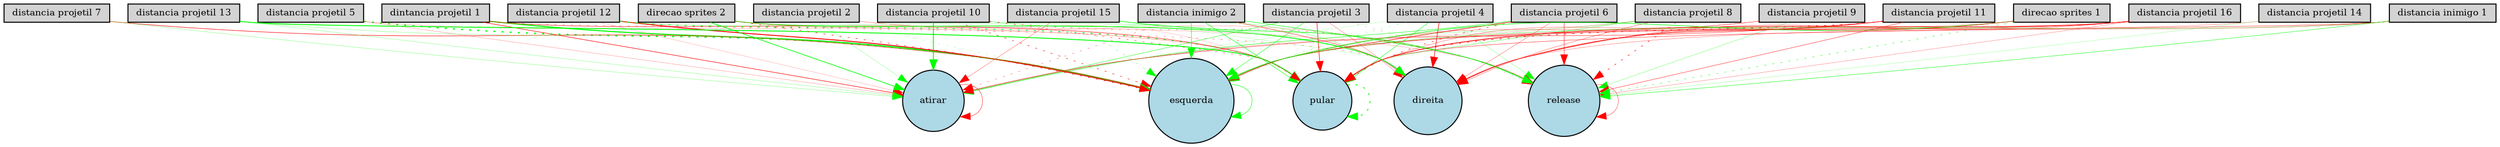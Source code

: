 digraph {
	node [fontsize=9 height=0.2 shape=circle width=0.2]
	"dintancia projetil 1" [fillcolor=lightgray shape=box style=filled]
	"distancia projetil 2" [fillcolor=lightgray shape=box style=filled]
	"distancia projetil 3" [fillcolor=lightgray shape=box style=filled]
	"distancia projetil 4" [fillcolor=lightgray shape=box style=filled]
	"distancia projetil 5" [fillcolor=lightgray shape=box style=filled]
	"distancia projetil 6" [fillcolor=lightgray shape=box style=filled]
	"distancia projetil 7" [fillcolor=lightgray shape=box style=filled]
	"distancia projetil 8" [fillcolor=lightgray shape=box style=filled]
	"distancia projetil 9" [fillcolor=lightgray shape=box style=filled]
	"distancia projetil 10" [fillcolor=lightgray shape=box style=filled]
	"distancia projetil 11" [fillcolor=lightgray shape=box style=filled]
	"distancia projetil 12" [fillcolor=lightgray shape=box style=filled]
	"distancia projetil 13" [fillcolor=lightgray shape=box style=filled]
	"distancia projetil 14" [fillcolor=lightgray shape=box style=filled]
	"distancia projetil 15" [fillcolor=lightgray shape=box style=filled]
	"distancia projetil 16" [fillcolor=lightgray shape=box style=filled]
	"distancia inimigo 1" [fillcolor=lightgray shape=box style=filled]
	"distancia inimigo 2" [fillcolor=lightgray shape=box style=filled]
	"direcao sprites 1" [fillcolor=lightgray shape=box style=filled]
	"direcao sprites 2" [fillcolor=lightgray shape=box style=filled]
	esquerda [fillcolor=lightblue style=filled]
	direita [fillcolor=lightblue style=filled]
	pular [fillcolor=lightblue style=filled]
	atirar [fillcolor=lightblue style=filled]
	release [fillcolor=lightblue style=filled]
	"direcao sprites 2" -> pular [color=red penwidth=0.216862227922 style=solid]
	"distancia projetil 10" -> pular [color=red penwidth=0.314095073101 style=dotted]
	"distancia projetil 2" -> esquerda [color=green penwidth=0.150437185197 style=dotted]
	"distancia projetil 11" -> direita [color=red penwidth=0.491235628429 style=solid]
	"distancia inimigo 1" -> esquerda [color=green penwidth=0.267846633352 style=solid]
	"distancia projetil 9" -> pular [color=red penwidth=0.223020482932 style=solid]
	"distancia projetil 12" -> esquerda [color=red penwidth=0.884114285613 style=solid]
	"distancia projetil 8" -> direita [color=red penwidth=0.248204286157 style=solid]
	"distancia inimigo 2" -> direita [color=red penwidth=0.340050778316 style=solid]
	"distancia projetil 13" -> atirar [color=green penwidth=0.172228704382 style=solid]
	"dintancia projetil 1" -> pular [color=red penwidth=0.41618863032 style=solid]
	"distancia projetil 3" -> atirar [color=green penwidth=0.347878991848 style=solid]
	"distancia inimigo 1" -> release [color=green penwidth=0.367633250953 style=solid]
	"distancia projetil 8" -> release [color=red penwidth=0.471173320895 style=dotted]
	"direcao sprites 2" -> atirar [color=green penwidth=0.650081726617 style=solid]
	"dintancia projetil 1" -> esquerda [color=green penwidth=1.04430422427 style=solid]
	"distancia projetil 10" -> atirar [color=green penwidth=0.868216559018 style=solid]
	"dintancia projetil 1" -> direita [color=red penwidth=0.235584858601 style=dotted]
	"direcao sprites 1" -> pular [color=red penwidth=0.186309505618 style=solid]
	atirar -> atirar [color=red penwidth=0.344001218077 style=solid]
	"distancia projetil 16" -> release [color=red penwidth=0.182581138191 style=solid]
	"distancia projetil 16" -> pular [color=red penwidth=0.61474304579 style=solid]
	"distancia projetil 6" -> esquerda [color=red penwidth=0.531541387377 style=solid]
	release -> release [color=red penwidth=0.294172000568 style=solid]
	"distancia projetil 12" -> direita [color=green penwidth=0.19651498603 style=solid]
	"distancia projetil 15" -> direita [color=green penwidth=0.112085278999 style=solid]
	"distancia projetil 4" -> atirar [color=green penwidth=0.114901265121 style=solid]
	"distancia projetil 10" -> release [color=red penwidth=0.266732853974 style=dotted]
	"distancia projetil 11" -> release [color=red penwidth=0.327329079959 style=solid]
	"distancia projetil 16" -> esquerda [color=red penwidth=0.403362336452 style=solid]
	"distancia projetil 5" -> release [color=red penwidth=0.14302601775 style=solid]
	"distancia projetil 8" -> pular [color=green penwidth=0.274517702292 style=solid]
	pular -> pular [color=green penwidth=0.813836702261 style=dotted]
	"distancia projetil 3" -> pular [color=red penwidth=0.532753343751 style=solid]
	"distancia inimigo 2" -> pular [color=green penwidth=0.416077934349 style=solid]
	"distancia projetil 10" -> esquerda [color=red penwidth=0.429557531954 style=dotted]
	"distancia projetil 15" -> release [color=green penwidth=0.52854924363 style=solid]
	"distancia projetil 6" -> release [color=red penwidth=0.372013594199 style=solid]
	"distancia projetil 5" -> esquerda [color=green penwidth=1.24712894994 style=dotted]
	"direcao sprites 1" -> direita [color=red penwidth=0.323772740063 style=solid]
	esquerda -> esquerda [color=green penwidth=0.427696168704 style=solid]
	"distancia projetil 13" -> pular [color=green penwidth=0.853097297211 style=solid]
	"distancia inimigo 1" -> pular [color=red penwidth=0.326030103546 style=solid]
	"direcao sprites 2" -> esquerda [color=red penwidth=0.432164400363 style=dotted]
	"distancia projetil 12" -> pular [color=green penwidth=0.804363571949 style=dotted]
	"distancia projetil 15" -> esquerda [color=green penwidth=0.257616607916 style=dotted]
	"distancia projetil 2" -> pular [color=red penwidth=0.112371984655 style=solid]
	"distancia projetil 11" -> atirar [color=red penwidth=0.34559927787 style=solid]
	"distancia projetil 16" -> direita [color=red penwidth=0.321136589895 style=solid]
	"distancia projetil 3" -> direita [color=red penwidth=0.193626739044 style=solid]
	"distancia projetil 8" -> atirar [color=red penwidth=0.135424628543 style=solid]
	"distancia projetil 9" -> esquerda [color=red penwidth=0.21864876775 style=solid]
	"distancia projetil 14" -> release [color=green penwidth=0.145250008447 style=solid]
	"distancia projetil 4" -> esquerda [color=green penwidth=0.202316936029 style=dotted]
	"distancia inimigo 2" -> atirar [color=red penwidth=0.241683991423 style=dotted]
	"distancia projetil 10" -> direita [color=green penwidth=0.210945816202 style=solid]
	"distancia projetil 5" -> atirar [color=red penwidth=0.155256440813 style=solid]
	"direcao sprites 1" -> esquerda [color=green penwidth=0.533301262616 style=solid]
	"distancia projetil 9" -> release [color=green penwidth=0.206558818211 style=solid]
	"distancia projetil 14" -> esquerda [color=red penwidth=0.201173611483 style=solid]
	"distancia projetil 6" -> direita [color=red penwidth=0.227542644209 style=solid]
	"distancia projetil 4" -> release [color=green penwidth=0.172200580443 style=solid]
	"direcao sprites 2" -> direita [color=green penwidth=0.692135056162 style=solid]
	"distancia projetil 12" -> atirar [color=red penwidth=0.125937610293 style=solid]
	"distancia projetil 4" -> pular [color=green penwidth=0.374155983955 style=solid]
	"dintancia projetil 1" -> atirar [color=red penwidth=0.486955794143 style=solid]
	"distancia inimigo 2" -> release [color=green penwidth=0.459585406949 style=solid]
	"distancia projetil 7" -> atirar [color=green penwidth=0.183653747293 style=solid]
	"distancia projetil 11" -> pular [color=red penwidth=0.571163664582 style=dotted]
	"distancia projetil 7" -> esquerda [color=red penwidth=0.461943298448 style=solid]
	"distancia projetil 3" -> esquerda [color=green penwidth=0.374833944509 style=solid]
	"distancia projetil 6" -> pular [color=red penwidth=0.458714611426 style=dotted]
	"distancia projetil 2" -> atirar [color=green penwidth=0.157645343517 style=solid]
	"distancia projetil 15" -> atirar [color=red penwidth=0.222142748945 style=solid]
	"distancia projetil 4" -> direita [color=red penwidth=0.542369172659 style=solid]
	"distancia inimigo 2" -> esquerda [color=green penwidth=0.449962320486 style=solid]
	"distancia projetil 6" -> atirar [color=green penwidth=0.406728695716 style=solid]
	"distancia inimigo 1" -> direita [color=red penwidth=0.209187166012 style=solid]
	"distancia projetil 13" -> esquerda [color=green penwidth=0.181500046352 style=solid]
	"distancia projetil 2" -> release [color=red penwidth=0.152108321924 style=solid]
	"distancia projetil 3" -> release [color=red penwidth=0.134708754783 style=dotted]
	"distancia projetil 8" -> esquerda [color=green penwidth=0.183468804584 style=solid]
	"direcao sprites 1" -> release [color=green penwidth=0.381489120012 style=dotted]
}
